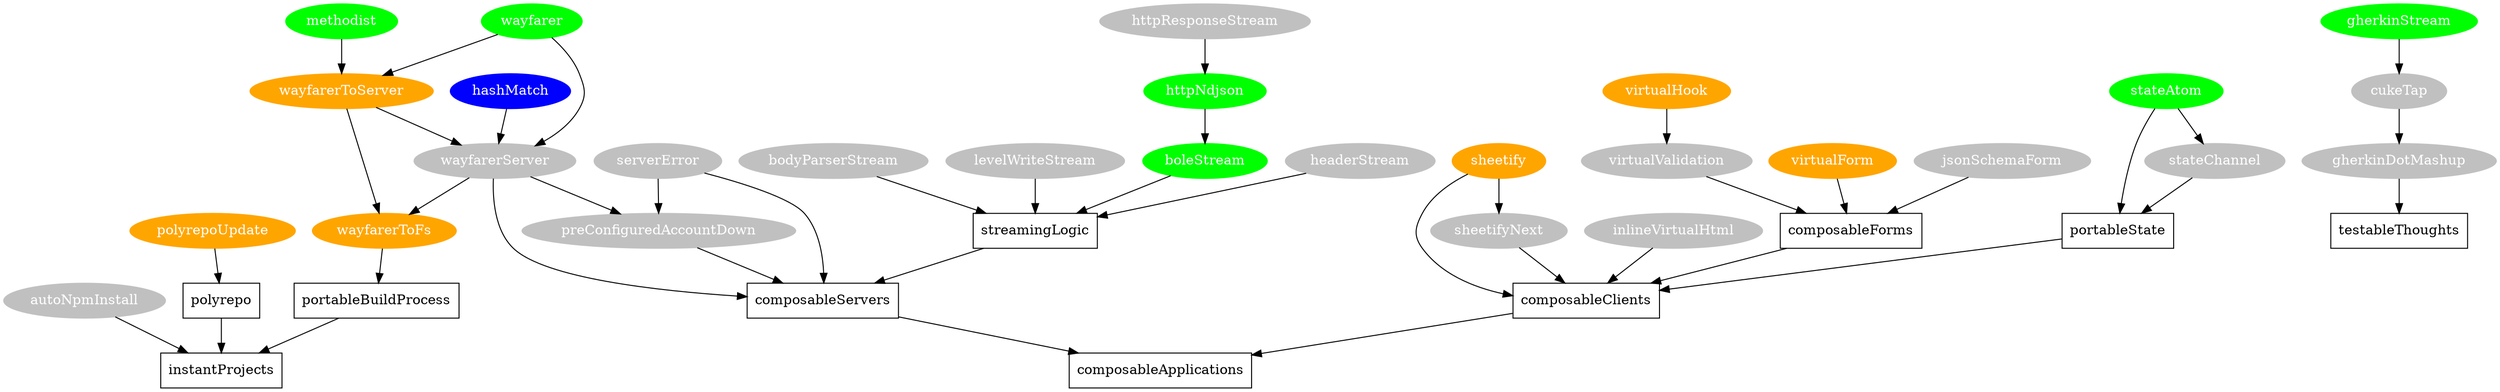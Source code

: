 // colors
//   gray = not implemented
//   orange = experimental
//   green = stable
//   blue = locked

digraph planning {
  // routing, which leads to solid
  // portable ways of getting data around
  // wayfarer-to-server
  hashMatch [style="filled" fontcolor="white" color="blue"]
  methodist [style="filled" fontcolor="white" color="green"]
  wayfarer [style="filled" fontcolor="white" color="green"]
  wayfarerToFs [style="filled" fontcolor="white" color="orange"]
  wayfarerToServer [style="filled" fontcolor="white" color="orange"]
  wayfarerServer [style="filled" fontcolor="white" color="gray"]
  {wayfarer methodist} -> wayfarerToServer
  {wayfarer hashMatch wayfarerToServer} -> wayfarerServer
  {wayfarerServer wayfarerToServer} -> wayfarerToFs

  // composable servers
  // modular components to build http servers
  bodyParserStream [style="filled" fontcolor="white" color="gray"]
  levelWriteStream [style="filled" fontcolor="white" color="gray"]
  boleStream [style="filled" fontcolor="white" color="green"]
  httpNdjson [style="filled" fontcolor="white" color="green"]
  httpResponseStream [style="filled" fontcolor="white" color="gray"]
  serverError [style="filled" fontcolor="white" color="gray"]
  preConfiguredAccountDown [style="filled" fontcolor="white" color="gray"]
  headerStream [style="filled" fontcolor="white" color="gray"] // modified headers, etags
  httpResponseStream -> httpNdjson
  httpNdjson -> boleStream
  {bodyParserStream levelWriteStream headerStream} -> streamingLogic
  serverError -> composableServers
  wayfarerServer -> composableServers
  {wayfarerServer serverError} -> preConfiguredAccountDown
  preConfiguredAccountDown -> composableServers
  boleStream -> streamingLogic -> composableServers

  // testable thoughts
  gherkinStream [style="filled" fontcolor="white" color="green"]
  cukeTap [style="filled" fontcolor="white" color="gray"]
  gherkinDotMashup [style="filled" fontcolor="white" color="gray"]
  gherkinStream -> cukeTap
  cukeTap -> gherkinDotMashup

  // instant projects
  autoNpmInstall [style="filled" fontcolor="white" color="gray"]
  polyrepoUpdate [style="filled" fontcolor="white" color="orange"]
  autoNpmInstall -> instantProjects
  polyrepoUpdate -> polyrepo

  // composable clients
  stateAtom [style="filled" fontcolor="white" color="green"]
  stateChannel [style="filled" fontcolor="white" color="gray"]
  virtualHook [style="filled" fontcolor="white" color="orange"]
  virtualValidation [style="filled" fontcolor="white" color="gray"]
  virtualForm [style="filled" fontcolor="white" color="orange"]
  jsonSchemaForm [style="filled" fontcolor="white" color="gray"]
  sheetify [style="filled" fontcolor="white" color="orange"]
  sheetifyNext [style="filled" fontcolor="white" color="gray"]
  inlineVirtualHtml [style="filled" fontcolor="white" color="gray"]
  sheetify -> sheetifyNext
  {sheetify sheetifyNext} -> composableClients
  stateAtom -> stateChannel
  virtualHook -> virtualValidation
  virtualValidation -> composableForms
  inlineVirtualHtml -> composableClients
  {jsonSchemaForm virtualForm} -> composableForms
  {stateAtom stateChannel} -> portableState

  // abstract
  composableApplications [shape="box"]
  composableClients [shape="box"]
  composableForms [shape="box"]
  composableServers [shape="box"]
  instantProjects [shape="box"]
  polyrepo [shape="box"]
  portableBuildProcess [shape="box"]
  portableState [shape="box"]
  streamingLogic [shape="box"]
  testableThoughts [shape="box"]
  {gherkinDotMashup} -> testableThoughts
  {composableForms portableState} -> composableClients
  wayfarerToFs -> portableBuildProcess
  {portableBuildProcess polyrepo} -> instantProjects
  {composableClients composableServers} -> composableApplications
}

